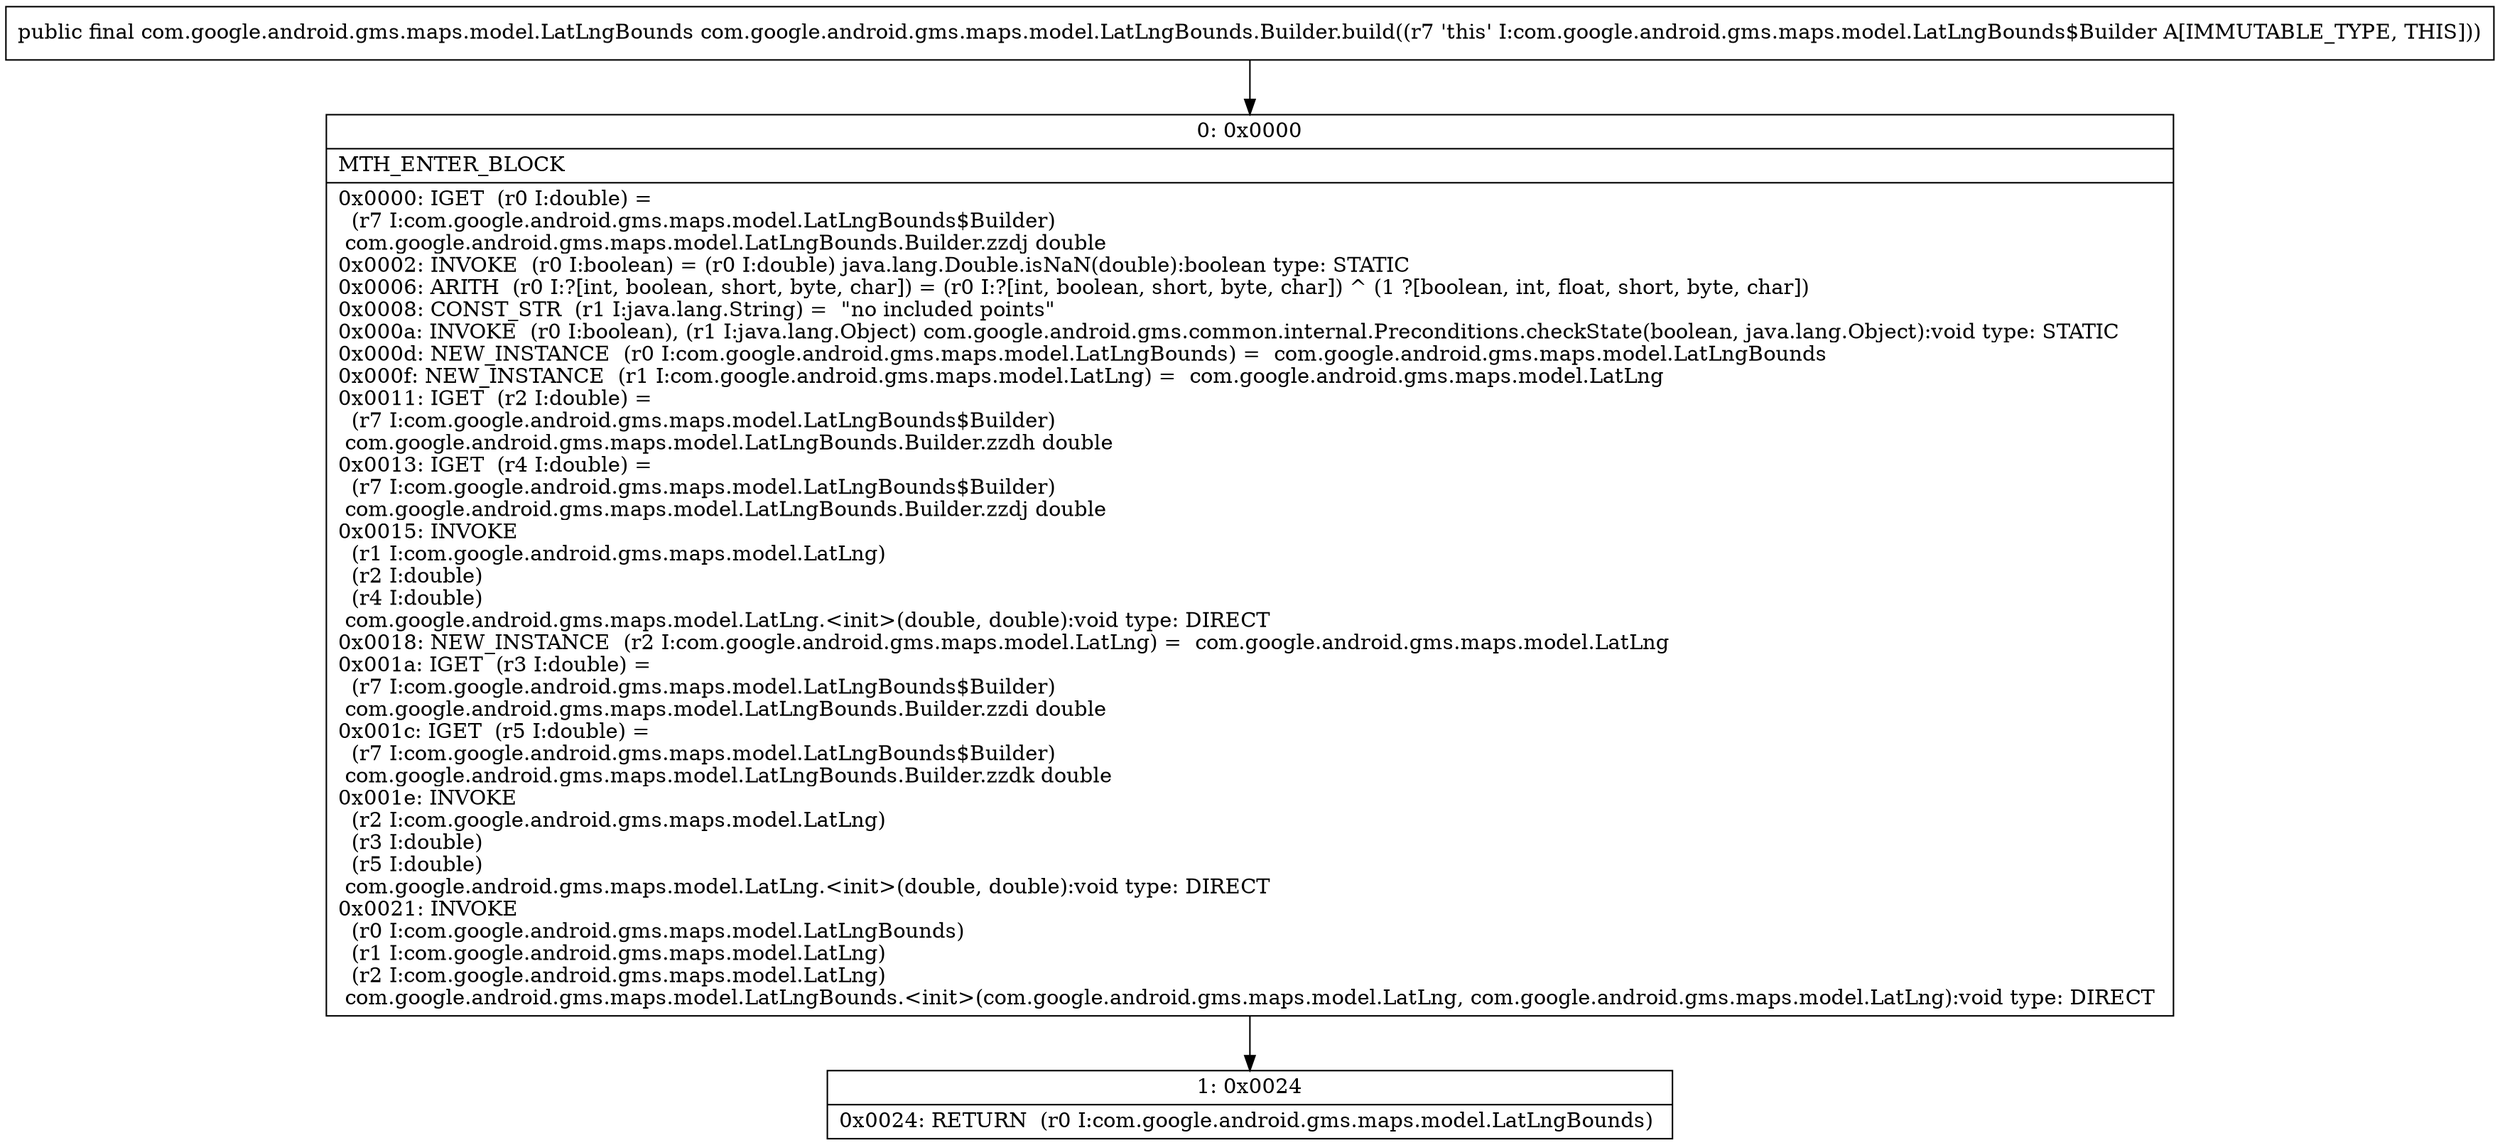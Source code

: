 digraph "CFG forcom.google.android.gms.maps.model.LatLngBounds.Builder.build()Lcom\/google\/android\/gms\/maps\/model\/LatLngBounds;" {
Node_0 [shape=record,label="{0\:\ 0x0000|MTH_ENTER_BLOCK\l|0x0000: IGET  (r0 I:double) = \l  (r7 I:com.google.android.gms.maps.model.LatLngBounds$Builder)\l com.google.android.gms.maps.model.LatLngBounds.Builder.zzdj double \l0x0002: INVOKE  (r0 I:boolean) = (r0 I:double) java.lang.Double.isNaN(double):boolean type: STATIC \l0x0006: ARITH  (r0 I:?[int, boolean, short, byte, char]) = (r0 I:?[int, boolean, short, byte, char]) ^ (1 ?[boolean, int, float, short, byte, char]) \l0x0008: CONST_STR  (r1 I:java.lang.String) =  \"no included points\" \l0x000a: INVOKE  (r0 I:boolean), (r1 I:java.lang.Object) com.google.android.gms.common.internal.Preconditions.checkState(boolean, java.lang.Object):void type: STATIC \l0x000d: NEW_INSTANCE  (r0 I:com.google.android.gms.maps.model.LatLngBounds) =  com.google.android.gms.maps.model.LatLngBounds \l0x000f: NEW_INSTANCE  (r1 I:com.google.android.gms.maps.model.LatLng) =  com.google.android.gms.maps.model.LatLng \l0x0011: IGET  (r2 I:double) = \l  (r7 I:com.google.android.gms.maps.model.LatLngBounds$Builder)\l com.google.android.gms.maps.model.LatLngBounds.Builder.zzdh double \l0x0013: IGET  (r4 I:double) = \l  (r7 I:com.google.android.gms.maps.model.LatLngBounds$Builder)\l com.google.android.gms.maps.model.LatLngBounds.Builder.zzdj double \l0x0015: INVOKE  \l  (r1 I:com.google.android.gms.maps.model.LatLng)\l  (r2 I:double)\l  (r4 I:double)\l com.google.android.gms.maps.model.LatLng.\<init\>(double, double):void type: DIRECT \l0x0018: NEW_INSTANCE  (r2 I:com.google.android.gms.maps.model.LatLng) =  com.google.android.gms.maps.model.LatLng \l0x001a: IGET  (r3 I:double) = \l  (r7 I:com.google.android.gms.maps.model.LatLngBounds$Builder)\l com.google.android.gms.maps.model.LatLngBounds.Builder.zzdi double \l0x001c: IGET  (r5 I:double) = \l  (r7 I:com.google.android.gms.maps.model.LatLngBounds$Builder)\l com.google.android.gms.maps.model.LatLngBounds.Builder.zzdk double \l0x001e: INVOKE  \l  (r2 I:com.google.android.gms.maps.model.LatLng)\l  (r3 I:double)\l  (r5 I:double)\l com.google.android.gms.maps.model.LatLng.\<init\>(double, double):void type: DIRECT \l0x0021: INVOKE  \l  (r0 I:com.google.android.gms.maps.model.LatLngBounds)\l  (r1 I:com.google.android.gms.maps.model.LatLng)\l  (r2 I:com.google.android.gms.maps.model.LatLng)\l com.google.android.gms.maps.model.LatLngBounds.\<init\>(com.google.android.gms.maps.model.LatLng, com.google.android.gms.maps.model.LatLng):void type: DIRECT \l}"];
Node_1 [shape=record,label="{1\:\ 0x0024|0x0024: RETURN  (r0 I:com.google.android.gms.maps.model.LatLngBounds) \l}"];
MethodNode[shape=record,label="{public final com.google.android.gms.maps.model.LatLngBounds com.google.android.gms.maps.model.LatLngBounds.Builder.build((r7 'this' I:com.google.android.gms.maps.model.LatLngBounds$Builder A[IMMUTABLE_TYPE, THIS])) }"];
MethodNode -> Node_0;
Node_0 -> Node_1;
}

